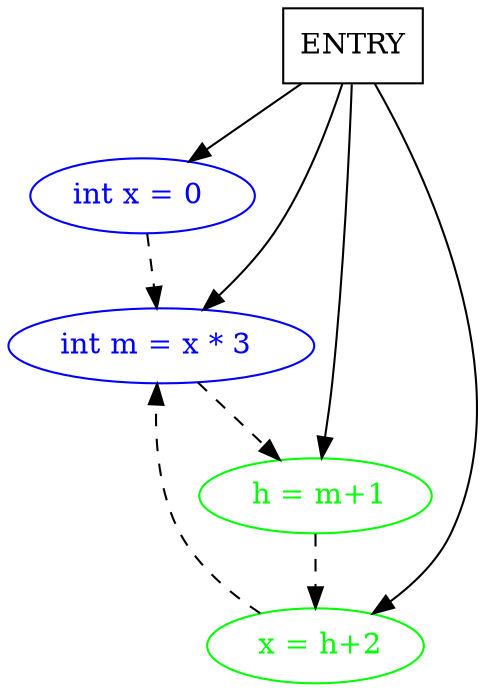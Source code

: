 digraph sdg {
	graph [rankdir=TB]
	ENTRY [shape=box]
	"int x = 0 " [color=blue fontcolor=blue]
	ENTRY -> "int x = 0 "
	"int m = x * 3 " [color=blue fontcolor=blue]
	ENTRY -> "int m = x * 3 "
	" h = m+1" [color=green fontcolor=green]
	ENTRY -> " h = m+1"
	" x = h+2" [color=green fontcolor=green]
	ENTRY -> " x = h+2"
	" h = m+1" -> " x = h+2" [style=dashed]
	"int x = 0 " -> "int m = x * 3 " [style=dashed]
	" x = h+2" -> "int m = x * 3 " [style=dashed]
	"int m = x * 3 " -> " h = m+1" [style=dashed]
}
